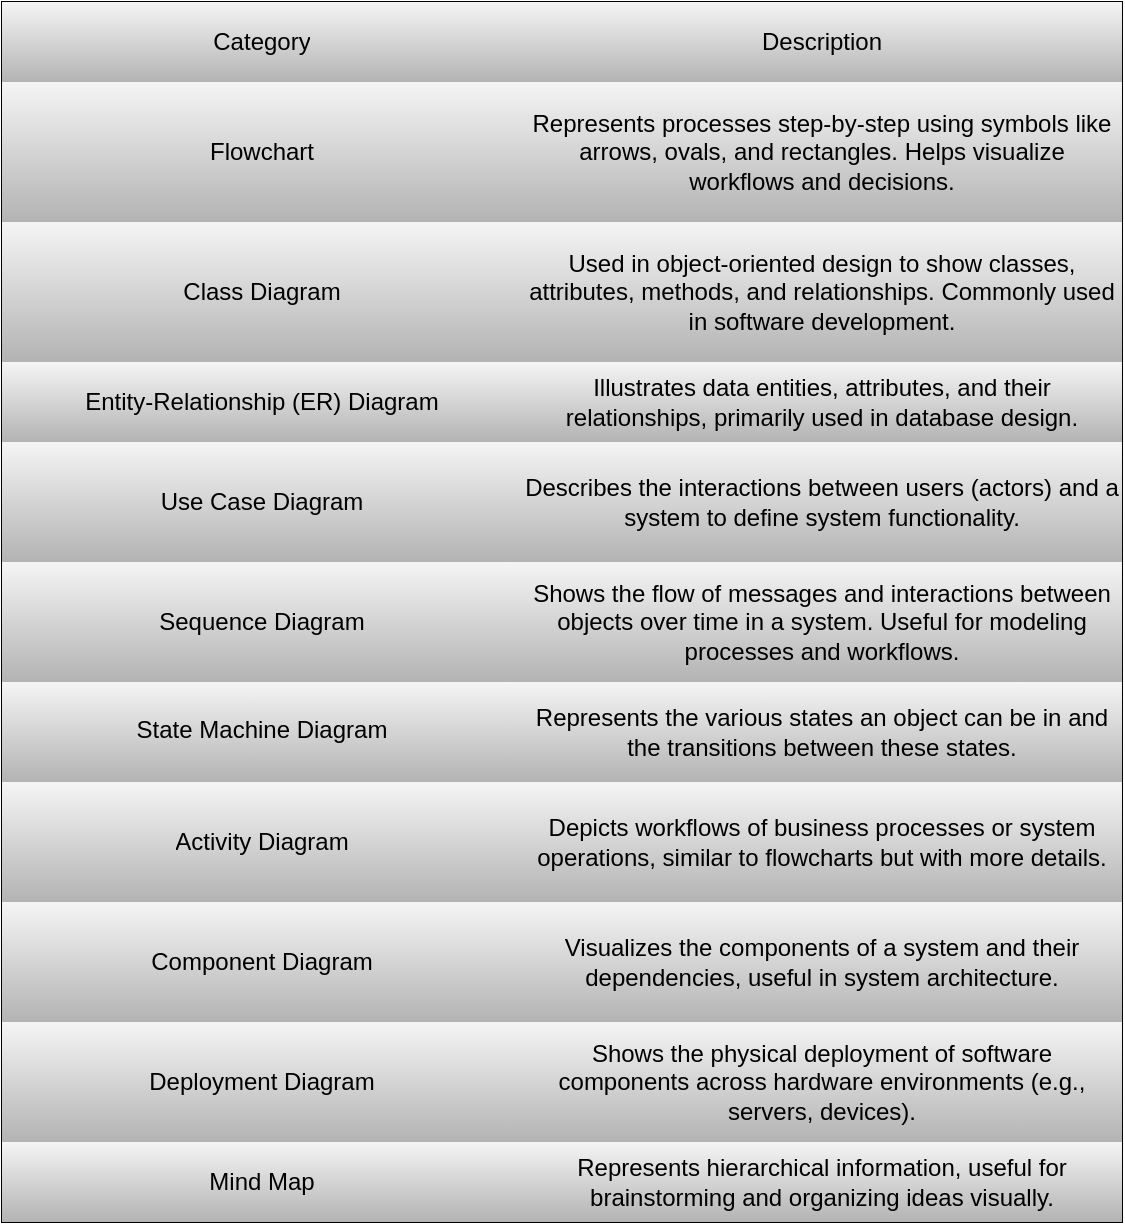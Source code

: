 <mxfile version="26.0.8" pages="4">
  <diagram name="Página-1" id="UQOlRWPr1Xxgckk8LA1K">
    <mxGraphModel dx="1042" dy="535" grid="1" gridSize="10" guides="1" tooltips="1" connect="1" arrows="1" fold="1" page="1" pageScale="1" pageWidth="827" pageHeight="1169" math="0" shadow="0">
      <root>
        <mxCell id="0" />
        <mxCell id="1" parent="0" />
        <mxCell id="5mWyYVNw0OlHFR2ji4CQ-1" value="" style="shape=table;startSize=0;container=1;collapsible=0;childLayout=tableLayout;" vertex="1" parent="1">
          <mxGeometry x="180" y="60" width="560" height="610" as="geometry" />
        </mxCell>
        <mxCell id="5mWyYVNw0OlHFR2ji4CQ-2" value="" style="shape=tableRow;horizontal=0;startSize=0;swimlaneHead=0;swimlaneBody=0;strokeColor=#666666;top=0;left=0;bottom=0;right=0;collapsible=0;dropTarget=0;fillColor=#f5f5f5;points=[[0,0.5],[1,0.5]];portConstraint=eastwest;gradientColor=#b3b3b3;" vertex="1" parent="5mWyYVNw0OlHFR2ji4CQ-1">
          <mxGeometry width="560" height="40" as="geometry" />
        </mxCell>
        <mxCell id="5mWyYVNw0OlHFR2ji4CQ-3" value="Category" style="shape=partialRectangle;html=1;whiteSpace=wrap;connectable=0;strokeColor=#666666;overflow=hidden;fillColor=#f5f5f5;top=0;left=0;bottom=0;right=0;pointerEvents=1;gradientColor=#b3b3b3;shadow=0;" vertex="1" parent="5mWyYVNw0OlHFR2ji4CQ-2">
          <mxGeometry width="260" height="40" as="geometry">
            <mxRectangle width="260" height="40" as="alternateBounds" />
          </mxGeometry>
        </mxCell>
        <mxCell id="5mWyYVNw0OlHFR2ji4CQ-4" value="Description" style="shape=partialRectangle;html=1;whiteSpace=wrap;connectable=0;strokeColor=#666666;overflow=hidden;fillColor=#f5f5f5;top=0;left=0;bottom=0;right=0;pointerEvents=1;gradientColor=#b3b3b3;" vertex="1" parent="5mWyYVNw0OlHFR2ji4CQ-2">
          <mxGeometry x="260" width="300" height="40" as="geometry">
            <mxRectangle width="300" height="40" as="alternateBounds" />
          </mxGeometry>
        </mxCell>
        <mxCell id="5mWyYVNw0OlHFR2ji4CQ-5" value="" style="shape=tableRow;horizontal=0;startSize=0;swimlaneHead=0;swimlaneBody=0;strokeColor=#666666;top=0;left=0;bottom=0;right=0;collapsible=0;dropTarget=0;fillColor=#f5f5f5;points=[[0,0.5],[1,0.5]];portConstraint=eastwest;gradientColor=#b3b3b3;" vertex="1" parent="5mWyYVNw0OlHFR2ji4CQ-1">
          <mxGeometry y="40" width="560" height="70" as="geometry" />
        </mxCell>
        <mxCell id="5mWyYVNw0OlHFR2ji4CQ-6" value="Flowchart" style="shape=partialRectangle;html=1;whiteSpace=wrap;connectable=0;strokeColor=#666666;overflow=hidden;fillColor=#f5f5f5;top=0;left=0;bottom=0;right=0;pointerEvents=1;gradientColor=#b3b3b3;" vertex="1" parent="5mWyYVNw0OlHFR2ji4CQ-5">
          <mxGeometry width="260" height="70" as="geometry">
            <mxRectangle width="260" height="70" as="alternateBounds" />
          </mxGeometry>
        </mxCell>
        <mxCell id="5mWyYVNw0OlHFR2ji4CQ-7" value="Represents processes step-by-step using symbols like arrows, ovals, and rectangles. Helps visualize workflows and decisions." style="shape=partialRectangle;html=1;whiteSpace=wrap;connectable=0;strokeColor=#666666;overflow=hidden;fillColor=#f5f5f5;top=0;left=0;bottom=0;right=0;pointerEvents=1;gradientColor=#b3b3b3;" vertex="1" parent="5mWyYVNw0OlHFR2ji4CQ-5">
          <mxGeometry x="260" width="300" height="70" as="geometry">
            <mxRectangle width="300" height="70" as="alternateBounds" />
          </mxGeometry>
        </mxCell>
        <mxCell id="5mWyYVNw0OlHFR2ji4CQ-8" value="" style="shape=tableRow;horizontal=0;startSize=0;swimlaneHead=0;swimlaneBody=0;strokeColor=#666666;top=0;left=0;bottom=0;right=0;collapsible=0;dropTarget=0;fillColor=#f5f5f5;points=[[0,0.5],[1,0.5]];portConstraint=eastwest;gradientColor=#b3b3b3;" vertex="1" parent="5mWyYVNw0OlHFR2ji4CQ-1">
          <mxGeometry y="110" width="560" height="70" as="geometry" />
        </mxCell>
        <mxCell id="5mWyYVNw0OlHFR2ji4CQ-9" value="Class Diagram" style="shape=partialRectangle;html=1;whiteSpace=wrap;connectable=0;strokeColor=#666666;overflow=hidden;fillColor=#f5f5f5;top=0;left=0;bottom=0;right=0;pointerEvents=1;gradientColor=#b3b3b3;" vertex="1" parent="5mWyYVNw0OlHFR2ji4CQ-8">
          <mxGeometry width="260" height="70" as="geometry">
            <mxRectangle width="260" height="70" as="alternateBounds" />
          </mxGeometry>
        </mxCell>
        <mxCell id="5mWyYVNw0OlHFR2ji4CQ-10" value="Used in object-oriented design to show classes, attributes, methods, and relationships. Commonly used in software development." style="shape=partialRectangle;html=1;whiteSpace=wrap;connectable=0;strokeColor=#666666;overflow=hidden;fillColor=#f5f5f5;top=0;left=0;bottom=0;right=0;pointerEvents=1;gradientColor=#b3b3b3;" vertex="1" parent="5mWyYVNw0OlHFR2ji4CQ-8">
          <mxGeometry x="260" width="300" height="70" as="geometry">
            <mxRectangle width="300" height="70" as="alternateBounds" />
          </mxGeometry>
        </mxCell>
        <mxCell id="5mWyYVNw0OlHFR2ji4CQ-11" value="" style="shape=tableRow;horizontal=0;startSize=0;swimlaneHead=0;swimlaneBody=0;strokeColor=#666666;top=0;left=0;bottom=0;right=0;collapsible=0;dropTarget=0;fillColor=#f5f5f5;points=[[0,0.5],[1,0.5]];portConstraint=eastwest;gradientColor=#b3b3b3;" vertex="1" parent="5mWyYVNw0OlHFR2ji4CQ-1">
          <mxGeometry y="180" width="560" height="40" as="geometry" />
        </mxCell>
        <mxCell id="5mWyYVNw0OlHFR2ji4CQ-12" value="Entity-Relationship (ER) Diagram" style="shape=partialRectangle;html=1;whiteSpace=wrap;connectable=0;strokeColor=#666666;overflow=hidden;fillColor=#f5f5f5;top=0;left=0;bottom=0;right=0;pointerEvents=1;gradientColor=#b3b3b3;" vertex="1" parent="5mWyYVNw0OlHFR2ji4CQ-11">
          <mxGeometry width="260" height="40" as="geometry">
            <mxRectangle width="260" height="40" as="alternateBounds" />
          </mxGeometry>
        </mxCell>
        <mxCell id="5mWyYVNw0OlHFR2ji4CQ-13" value="Illustrates data entities, attributes, and their relationships, primarily used in database design." style="shape=partialRectangle;html=1;whiteSpace=wrap;connectable=0;strokeColor=#666666;overflow=hidden;fillColor=#f5f5f5;top=0;left=0;bottom=0;right=0;pointerEvents=1;gradientColor=#b3b3b3;" vertex="1" parent="5mWyYVNw0OlHFR2ji4CQ-11">
          <mxGeometry x="260" width="300" height="40" as="geometry">
            <mxRectangle width="300" height="40" as="alternateBounds" />
          </mxGeometry>
        </mxCell>
        <mxCell id="5mWyYVNw0OlHFR2ji4CQ-14" value="" style="shape=tableRow;horizontal=0;startSize=0;swimlaneHead=0;swimlaneBody=0;strokeColor=#666666;top=0;left=0;bottom=0;right=0;collapsible=0;dropTarget=0;fillColor=#f5f5f5;points=[[0,0.5],[1,0.5]];portConstraint=eastwest;gradientColor=#b3b3b3;" vertex="1" parent="5mWyYVNw0OlHFR2ji4CQ-1">
          <mxGeometry y="220" width="560" height="60" as="geometry" />
        </mxCell>
        <mxCell id="5mWyYVNw0OlHFR2ji4CQ-15" value="Use Case Diagram" style="shape=partialRectangle;html=1;whiteSpace=wrap;connectable=0;strokeColor=#666666;overflow=hidden;fillColor=#f5f5f5;top=0;left=0;bottom=0;right=0;pointerEvents=1;gradientColor=#b3b3b3;" vertex="1" parent="5mWyYVNw0OlHFR2ji4CQ-14">
          <mxGeometry width="260" height="60" as="geometry">
            <mxRectangle width="260" height="60" as="alternateBounds" />
          </mxGeometry>
        </mxCell>
        <mxCell id="5mWyYVNw0OlHFR2ji4CQ-16" value="Describes the interactions between users (actors) and a system to define system functionality." style="shape=partialRectangle;html=1;whiteSpace=wrap;connectable=0;strokeColor=#666666;overflow=hidden;fillColor=#f5f5f5;top=0;left=0;bottom=0;right=0;pointerEvents=1;gradientColor=#b3b3b3;" vertex="1" parent="5mWyYVNw0OlHFR2ji4CQ-14">
          <mxGeometry x="260" width="300" height="60" as="geometry">
            <mxRectangle width="300" height="60" as="alternateBounds" />
          </mxGeometry>
        </mxCell>
        <mxCell id="5mWyYVNw0OlHFR2ji4CQ-17" value="" style="shape=tableRow;horizontal=0;startSize=0;swimlaneHead=0;swimlaneBody=0;strokeColor=#666666;top=0;left=0;bottom=0;right=0;collapsible=0;dropTarget=0;fillColor=#f5f5f5;points=[[0,0.5],[1,0.5]];portConstraint=eastwest;gradientColor=#b3b3b3;" vertex="1" parent="5mWyYVNw0OlHFR2ji4CQ-1">
          <mxGeometry y="280" width="560" height="60" as="geometry" />
        </mxCell>
        <mxCell id="5mWyYVNw0OlHFR2ji4CQ-18" value="Sequence Diagram" style="shape=partialRectangle;html=1;whiteSpace=wrap;connectable=0;strokeColor=#666666;overflow=hidden;fillColor=#f5f5f5;top=0;left=0;bottom=0;right=0;pointerEvents=1;gradientColor=#b3b3b3;" vertex="1" parent="5mWyYVNw0OlHFR2ji4CQ-17">
          <mxGeometry width="260" height="60" as="geometry">
            <mxRectangle width="260" height="60" as="alternateBounds" />
          </mxGeometry>
        </mxCell>
        <mxCell id="5mWyYVNw0OlHFR2ji4CQ-19" value="Shows the flow of messages and interactions between objects over time in a system. Useful for modeling processes and workflows." style="shape=partialRectangle;html=1;whiteSpace=wrap;connectable=0;strokeColor=#666666;overflow=hidden;fillColor=#f5f5f5;top=0;left=0;bottom=0;right=0;pointerEvents=1;gradientColor=#b3b3b3;" vertex="1" parent="5mWyYVNw0OlHFR2ji4CQ-17">
          <mxGeometry x="260" width="300" height="60" as="geometry">
            <mxRectangle width="300" height="60" as="alternateBounds" />
          </mxGeometry>
        </mxCell>
        <mxCell id="5mWyYVNw0OlHFR2ji4CQ-20" value="" style="shape=tableRow;horizontal=0;startSize=0;swimlaneHead=0;swimlaneBody=0;strokeColor=#666666;top=0;left=0;bottom=0;right=0;collapsible=0;dropTarget=0;fillColor=#f5f5f5;points=[[0,0.5],[1,0.5]];portConstraint=eastwest;gradientColor=#b3b3b3;" vertex="1" parent="5mWyYVNw0OlHFR2ji4CQ-1">
          <mxGeometry y="340" width="560" height="50" as="geometry" />
        </mxCell>
        <mxCell id="5mWyYVNw0OlHFR2ji4CQ-21" value="&#xa;State Machine Diagram&#xa;&#xa;" style="shape=partialRectangle;html=1;whiteSpace=wrap;connectable=0;strokeColor=#666666;overflow=hidden;fillColor=#f5f5f5;top=0;left=0;bottom=0;right=0;pointerEvents=1;gradientColor=#b3b3b3;" vertex="1" parent="5mWyYVNw0OlHFR2ji4CQ-20">
          <mxGeometry width="260" height="50" as="geometry">
            <mxRectangle width="260" height="50" as="alternateBounds" />
          </mxGeometry>
        </mxCell>
        <mxCell id="5mWyYVNw0OlHFR2ji4CQ-22" value="Represents the various states an object can be in and the transitions between these states." style="shape=partialRectangle;html=1;whiteSpace=wrap;connectable=0;strokeColor=#666666;overflow=hidden;fillColor=#f5f5f5;top=0;left=0;bottom=0;right=0;pointerEvents=1;gradientColor=#b3b3b3;" vertex="1" parent="5mWyYVNw0OlHFR2ji4CQ-20">
          <mxGeometry x="260" width="300" height="50" as="geometry">
            <mxRectangle width="300" height="50" as="alternateBounds" />
          </mxGeometry>
        </mxCell>
        <mxCell id="5mWyYVNw0OlHFR2ji4CQ-23" value="" style="shape=tableRow;horizontal=0;startSize=0;swimlaneHead=0;swimlaneBody=0;strokeColor=#666666;top=0;left=0;bottom=0;right=0;collapsible=0;dropTarget=0;fillColor=#f5f5f5;points=[[0,0.5],[1,0.5]];portConstraint=eastwest;gradientColor=#b3b3b3;" vertex="1" parent="5mWyYVNw0OlHFR2ji4CQ-1">
          <mxGeometry y="390" width="560" height="60" as="geometry" />
        </mxCell>
        <mxCell id="5mWyYVNw0OlHFR2ji4CQ-24" value="Activity Diagram" style="shape=partialRectangle;html=1;whiteSpace=wrap;connectable=0;strokeColor=#666666;overflow=hidden;fillColor=#f5f5f5;top=0;left=0;bottom=0;right=0;pointerEvents=1;gradientColor=#b3b3b3;" vertex="1" parent="5mWyYVNw0OlHFR2ji4CQ-23">
          <mxGeometry width="260" height="60" as="geometry">
            <mxRectangle width="260" height="60" as="alternateBounds" />
          </mxGeometry>
        </mxCell>
        <mxCell id="5mWyYVNw0OlHFR2ji4CQ-25" value="Depicts workflows of business processes or system operations, similar to flowcharts but with more details." style="shape=partialRectangle;html=1;whiteSpace=wrap;connectable=0;strokeColor=#666666;overflow=hidden;fillColor=#f5f5f5;top=0;left=0;bottom=0;right=0;pointerEvents=1;gradientColor=#b3b3b3;" vertex="1" parent="5mWyYVNw0OlHFR2ji4CQ-23">
          <mxGeometry x="260" width="300" height="60" as="geometry">
            <mxRectangle width="300" height="60" as="alternateBounds" />
          </mxGeometry>
        </mxCell>
        <mxCell id="5mWyYVNw0OlHFR2ji4CQ-26" value="" style="shape=tableRow;horizontal=0;startSize=0;swimlaneHead=0;swimlaneBody=0;strokeColor=#666666;top=0;left=0;bottom=0;right=0;collapsible=0;dropTarget=0;fillColor=#f5f5f5;points=[[0,0.5],[1,0.5]];portConstraint=eastwest;gradientColor=#b3b3b3;" vertex="1" parent="5mWyYVNw0OlHFR2ji4CQ-1">
          <mxGeometry y="450" width="560" height="60" as="geometry" />
        </mxCell>
        <mxCell id="5mWyYVNw0OlHFR2ji4CQ-27" value="Component Diagram" style="shape=partialRectangle;html=1;whiteSpace=wrap;connectable=0;strokeColor=#666666;overflow=hidden;fillColor=#f5f5f5;top=0;left=0;bottom=0;right=0;pointerEvents=1;gradientColor=#b3b3b3;" vertex="1" parent="5mWyYVNw0OlHFR2ji4CQ-26">
          <mxGeometry width="260" height="60" as="geometry">
            <mxRectangle width="260" height="60" as="alternateBounds" />
          </mxGeometry>
        </mxCell>
        <mxCell id="5mWyYVNw0OlHFR2ji4CQ-28" value="Visualizes the components of a system and their dependencies, useful in system architecture." style="shape=partialRectangle;html=1;whiteSpace=wrap;connectable=0;strokeColor=#666666;overflow=hidden;fillColor=#f5f5f5;top=0;left=0;bottom=0;right=0;pointerEvents=1;gradientColor=#b3b3b3;" vertex="1" parent="5mWyYVNw0OlHFR2ji4CQ-26">
          <mxGeometry x="260" width="300" height="60" as="geometry">
            <mxRectangle width="300" height="60" as="alternateBounds" />
          </mxGeometry>
        </mxCell>
        <mxCell id="5mWyYVNw0OlHFR2ji4CQ-29" value="" style="shape=tableRow;horizontal=0;startSize=0;swimlaneHead=0;swimlaneBody=0;strokeColor=#666666;top=0;left=0;bottom=0;right=0;collapsible=0;dropTarget=0;fillColor=#f5f5f5;points=[[0,0.5],[1,0.5]];portConstraint=eastwest;gradientColor=#b3b3b3;" vertex="1" parent="5mWyYVNw0OlHFR2ji4CQ-1">
          <mxGeometry y="510" width="560" height="60" as="geometry" />
        </mxCell>
        <mxCell id="5mWyYVNw0OlHFR2ji4CQ-30" value="Deployment Diagram" style="shape=partialRectangle;html=1;whiteSpace=wrap;connectable=0;strokeColor=#666666;overflow=hidden;fillColor=#f5f5f5;top=0;left=0;bottom=0;right=0;pointerEvents=1;gradientColor=#b3b3b3;" vertex="1" parent="5mWyYVNw0OlHFR2ji4CQ-29">
          <mxGeometry width="260" height="60" as="geometry">
            <mxRectangle width="260" height="60" as="alternateBounds" />
          </mxGeometry>
        </mxCell>
        <mxCell id="5mWyYVNw0OlHFR2ji4CQ-31" value="Shows the physical deployment of software components across hardware environments (e.g., servers, devices)." style="shape=partialRectangle;html=1;whiteSpace=wrap;connectable=0;strokeColor=#666666;overflow=hidden;fillColor=#f5f5f5;top=0;left=0;bottom=0;right=0;pointerEvents=1;gradientColor=#b3b3b3;" vertex="1" parent="5mWyYVNw0OlHFR2ji4CQ-29">
          <mxGeometry x="260" width="300" height="60" as="geometry">
            <mxRectangle width="300" height="60" as="alternateBounds" />
          </mxGeometry>
        </mxCell>
        <mxCell id="5mWyYVNw0OlHFR2ji4CQ-32" value="" style="shape=tableRow;horizontal=0;startSize=0;swimlaneHead=0;swimlaneBody=0;strokeColor=#666666;top=0;left=0;bottom=0;right=0;collapsible=0;dropTarget=0;fillColor=#f5f5f5;points=[[0,0.5],[1,0.5]];portConstraint=eastwest;gradientColor=#b3b3b3;" vertex="1" parent="5mWyYVNw0OlHFR2ji4CQ-1">
          <mxGeometry y="570" width="560" height="40" as="geometry" />
        </mxCell>
        <mxCell id="5mWyYVNw0OlHFR2ji4CQ-33" value="Mind Map" style="shape=partialRectangle;html=1;whiteSpace=wrap;connectable=0;strokeColor=#666666;overflow=hidden;fillColor=#f5f5f5;top=0;left=0;bottom=0;right=0;pointerEvents=1;gradientColor=#b3b3b3;" vertex="1" parent="5mWyYVNw0OlHFR2ji4CQ-32">
          <mxGeometry width="260" height="40" as="geometry">
            <mxRectangle width="260" height="40" as="alternateBounds" />
          </mxGeometry>
        </mxCell>
        <mxCell id="5mWyYVNw0OlHFR2ji4CQ-34" value="Represents hierarchical information, useful for brainstorming and organizing ideas visually." style="shape=partialRectangle;html=1;whiteSpace=wrap;connectable=0;strokeColor=#666666;overflow=hidden;fillColor=#f5f5f5;top=0;left=0;bottom=0;right=0;pointerEvents=1;gradientColor=#b3b3b3;" vertex="1" parent="5mWyYVNw0OlHFR2ji4CQ-32">
          <mxGeometry x="260" width="300" height="40" as="geometry">
            <mxRectangle width="300" height="40" as="alternateBounds" />
          </mxGeometry>
        </mxCell>
      </root>
    </mxGraphModel>
  </diagram>
  <diagram id="ubawMZtKQ2W_tbqP4hY0" name="Página-2">
    <mxGraphModel dx="1042" dy="535" grid="1" gridSize="10" guides="1" tooltips="1" connect="1" arrows="1" fold="1" page="1" pageScale="1" pageWidth="827" pageHeight="1169" math="0" shadow="0">
      <root>
        <mxCell id="0" />
        <mxCell id="1" parent="0" />
        <mxCell id="fSl6shPPz0e88EEpZett-1" value="Application Modeling" style="ellipse;whiteSpace=wrap;html=1;fillColor=#cce5ff;strokeColor=#36393d;" vertex="1" parent="1">
          <mxGeometry x="309" y="180" width="210" height="140" as="geometry" />
        </mxCell>
        <mxCell id="fSl6shPPz0e88EEpZett-2" value="Principles of modeling:&lt;div&gt;Abstraction, Accuracy, Scalability&lt;/div&gt;" style="rounded=1;whiteSpace=wrap;html=1;fillColor=#cdeb8b;strokeColor=#36393d;" vertex="1" parent="1">
          <mxGeometry x="130" y="60" width="200" height="90" as="geometry" />
        </mxCell>
        <mxCell id="fSl6shPPz0e88EEpZett-3" value="Key Contributors: Booch, Jacobson, Rumbaugh" style="rounded=1;whiteSpace=wrap;html=1;fillColor=#f9f7ed;strokeColor=#36393d;" vertex="1" parent="1">
          <mxGeometry x="130" y="350" width="200" height="90" as="geometry" />
        </mxCell>
        <mxCell id="fSl6shPPz0e88EEpZett-4" value="Fields of Application: Software Development, Business Analysis, Engineering" style="rounded=1;whiteSpace=wrap;html=1;fillColor=#ffcc99;strokeColor=#36393d;" vertex="1" parent="1">
          <mxGeometry x="519" y="350" width="200" height="90" as="geometry" />
        </mxCell>
        <mxCell id="fSl6shPPz0e88EEpZett-5" value="Features of models: Clarity, Consistency, Maintainability" style="rounded=1;whiteSpace=wrap;html=1;fillColor=#ffcccc;strokeColor=#36393d;" vertex="1" parent="1">
          <mxGeometry x="519" y="60" width="200" height="90" as="geometry" />
        </mxCell>
        <mxCell id="fSl6shPPz0e88EEpZett-6" value="" style="endArrow=classic;html=1;rounded=0;exitX=1;exitY=1;exitDx=0;exitDy=0;entryX=0.214;entryY=0.071;entryDx=0;entryDy=0;entryPerimeter=0;" edge="1" parent="1" source="fSl6shPPz0e88EEpZett-2" target="fSl6shPPz0e88EEpZett-1">
          <mxGeometry width="50" height="50" relative="1" as="geometry">
            <mxPoint x="420" y="310" as="sourcePoint" />
            <mxPoint x="370" y="180" as="targetPoint" />
          </mxGeometry>
        </mxCell>
        <mxCell id="fSl6shPPz0e88EEpZett-7" value="" style="endArrow=classic;html=1;rounded=0;entryX=1;entryY=0;entryDx=0;entryDy=0;exitX=0;exitY=1;exitDx=0;exitDy=0;" edge="1" parent="1" source="fSl6shPPz0e88EEpZett-5" target="fSl6shPPz0e88EEpZett-1">
          <mxGeometry width="50" height="50" relative="1" as="geometry">
            <mxPoint x="420" y="310" as="sourcePoint" />
            <mxPoint x="470" y="260" as="targetPoint" />
          </mxGeometry>
        </mxCell>
        <mxCell id="fSl6shPPz0e88EEpZett-8" value="" style="endArrow=classic;html=1;rounded=0;exitX=1;exitY=0;exitDx=0;exitDy=0;" edge="1" parent="1" source="fSl6shPPz0e88EEpZett-3" target="fSl6shPPz0e88EEpZett-1">
          <mxGeometry width="50" height="50" relative="1" as="geometry">
            <mxPoint x="420" y="310" as="sourcePoint" />
            <mxPoint x="470" y="260" as="targetPoint" />
          </mxGeometry>
        </mxCell>
        <mxCell id="fSl6shPPz0e88EEpZett-9" value="" style="endArrow=classic;html=1;rounded=0;exitX=0;exitY=0;exitDx=0;exitDy=0;" edge="1" parent="1" source="fSl6shPPz0e88EEpZett-4">
          <mxGeometry width="50" height="50" relative="1" as="geometry">
            <mxPoint x="420" y="310" as="sourcePoint" />
            <mxPoint x="490" y="300" as="targetPoint" />
          </mxGeometry>
        </mxCell>
      </root>
    </mxGraphModel>
  </diagram>
  <diagram id="hGQq-AJYeoNJKcIOAWGf" name="Página-3">
    <mxGraphModel dx="2316" dy="1189" grid="1" gridSize="10" guides="1" tooltips="1" connect="1" arrows="1" fold="1" page="1" pageScale="1" pageWidth="827" pageHeight="1169" math="0" shadow="0">
      <root>
        <mxCell id="0" />
        <mxCell id="1" parent="0" />
        <mxCell id="1pXFopQXPihKjHNSDO6Q-1" value="Requirement Analysis" style="rounded=1;whiteSpace=wrap;html=1;fillColor=#dae8fc;strokeColor=#6c8ebf;" vertex="1" parent="1">
          <mxGeometry x="20" y="80" width="140" height="60" as="geometry" />
        </mxCell>
        <mxCell id="1pXFopQXPihKjHNSDO6Q-2" value="System Design" style="rounded=1;whiteSpace=wrap;html=1;fillColor=#d5e8d4;strokeColor=#82b366;" vertex="1" parent="1">
          <mxGeometry x="190" y="140" width="120" height="60" as="geometry" />
        </mxCell>
        <mxCell id="1pXFopQXPihKjHNSDO6Q-3" value="Implementation" style="rounded=1;whiteSpace=wrap;html=1;fillColor=#ffe6cc;strokeColor=#d79b00;" vertex="1" parent="1">
          <mxGeometry x="354" y="210" width="120" height="60" as="geometry" />
        </mxCell>
        <mxCell id="1pXFopQXPihKjHNSDO6Q-4" value="Testing" style="rounded=1;whiteSpace=wrap;html=1;fillColor=#fff2cc;strokeColor=#d6b656;" vertex="1" parent="1">
          <mxGeometry x="510" y="270" width="120" height="60" as="geometry" />
        </mxCell>
        <mxCell id="1pXFopQXPihKjHNSDO6Q-5" value="Development" style="rounded=1;whiteSpace=wrap;html=1;fillColor=#f8cecc;strokeColor=#b85450;" vertex="1" parent="1">
          <mxGeometry x="660" y="320" width="120" height="60" as="geometry" />
        </mxCell>
        <mxCell id="1pXFopQXPihKjHNSDO6Q-6" value="Maintenance" style="rounded=1;whiteSpace=wrap;html=1;fillColor=#e1d5e7;strokeColor=#9673a6;" vertex="1" parent="1">
          <mxGeometry x="820" y="380" width="120" height="60" as="geometry" />
        </mxCell>
        <mxCell id="1pXFopQXPihKjHNSDO6Q-12" value="&lt;font style=&quot;font-size: 15px;&quot;&gt;Cascade Model&lt;/font&gt;" style="text;html=1;align=center;verticalAlign=middle;whiteSpace=wrap;rounded=0;" vertex="1" parent="1">
          <mxGeometry x="40" y="30" width="60" height="30" as="geometry" />
        </mxCell>
        <mxCell id="1pXFopQXPihKjHNSDO6Q-13" value="" style="curved=1;endArrow=classic;html=1;rounded=0;" edge="1" parent="1">
          <mxGeometry width="50" height="50" relative="1" as="geometry">
            <mxPoint x="326" y="750" as="sourcePoint" />
            <mxPoint x="270" y="910" as="targetPoint" />
            <Array as="points">
              <mxPoint x="286" y="770" />
              <mxPoint x="276" y="710" />
              <mxPoint x="346" y="700" />
              <mxPoint x="386" y="760" />
              <mxPoint x="286" y="820" />
              <mxPoint x="226" y="720" />
              <mxPoint x="316" y="650" />
              <mxPoint x="406" y="710" />
              <mxPoint x="396" y="800" />
              <mxPoint x="296" y="850" />
              <mxPoint x="190" y="780" />
              <mxPoint x="210" y="660" />
              <mxPoint x="340" y="610" />
              <mxPoint x="420" y="680" />
              <mxPoint x="440" y="760" />
              <mxPoint x="410" y="840" />
              <mxPoint x="270" y="890" />
              <mxPoint x="150" y="800" />
              <mxPoint x="190" y="600" />
              <mxPoint x="410" y="580" />
              <mxPoint x="490" y="760" />
              <mxPoint x="410" y="900" />
            </Array>
          </mxGeometry>
        </mxCell>
        <mxCell id="1pXFopQXPihKjHNSDO6Q-14" value="" style="endArrow=none;dashed=1;html=1;dashPattern=1 3;strokeWidth=2;rounded=0;" edge="1" parent="1">
          <mxGeometry width="50" height="50" relative="1" as="geometry">
            <mxPoint x="320" y="950" as="sourcePoint" />
            <mxPoint x="320" y="560" as="targetPoint" />
          </mxGeometry>
        </mxCell>
        <mxCell id="1pXFopQXPihKjHNSDO6Q-15" value="" style="endArrow=none;dashed=1;html=1;dashPattern=1 3;strokeWidth=2;rounded=0;" edge="1" parent="1">
          <mxGeometry width="50" height="50" relative="1" as="geometry">
            <mxPoint x="500" y="740" as="sourcePoint" />
            <mxPoint x="140" y="740" as="targetPoint" />
          </mxGeometry>
        </mxCell>
        <mxCell id="1pXFopQXPihKjHNSDO6Q-24" value="Planning" style="text;html=1;align=center;verticalAlign=middle;whiteSpace=wrap;rounded=0;" vertex="1" parent="1">
          <mxGeometry x="140" y="610" width="60" height="30" as="geometry" />
        </mxCell>
        <mxCell id="1pXFopQXPihKjHNSDO6Q-25" value="Risk Analysis" style="text;html=1;align=center;verticalAlign=middle;whiteSpace=wrap;rounded=0;" vertex="1" parent="1">
          <mxGeometry x="450" y="640" width="60" height="30" as="geometry" />
        </mxCell>
        <mxCell id="1pXFopQXPihKjHNSDO6Q-30" value="Development" style="text;html=1;align=center;verticalAlign=middle;whiteSpace=wrap;rounded=0;" vertex="1" parent="1">
          <mxGeometry x="160" y="850" width="60" height="30" as="geometry" />
        </mxCell>
        <mxCell id="1pXFopQXPihKjHNSDO6Q-32" value="Evaluation" style="text;html=1;align=center;verticalAlign=middle;whiteSpace=wrap;rounded=0;" vertex="1" parent="1">
          <mxGeometry x="440" y="840" width="60" height="30" as="geometry" />
        </mxCell>
        <mxCell id="1pXFopQXPihKjHNSDO6Q-36" value="" style="edgeStyle=elbowEdgeStyle;elbow=horizontal;endArrow=classic;html=1;curved=0;rounded=0;endSize=8;startSize=8;exitX=1;exitY=0.5;exitDx=0;exitDy=0;entryX=0;entryY=0.5;entryDx=0;entryDy=0;" edge="1" parent="1" source="1pXFopQXPihKjHNSDO6Q-1" target="1pXFopQXPihKjHNSDO6Q-2">
          <mxGeometry width="50" height="50" relative="1" as="geometry">
            <mxPoint x="85" y="240" as="sourcePoint" />
            <mxPoint x="130" y="340" as="targetPoint" />
          </mxGeometry>
        </mxCell>
        <mxCell id="1pXFopQXPihKjHNSDO6Q-37" value="" style="edgeStyle=elbowEdgeStyle;elbow=horizontal;endArrow=classic;html=1;curved=0;rounded=0;endSize=8;startSize=8;exitX=1;exitY=0.5;exitDx=0;exitDy=0;entryX=0;entryY=0.5;entryDx=0;entryDy=0;" edge="1" parent="1" source="1pXFopQXPihKjHNSDO6Q-2" target="1pXFopQXPihKjHNSDO6Q-3">
          <mxGeometry width="50" height="50" relative="1" as="geometry">
            <mxPoint x="340" y="170" as="sourcePoint" />
            <mxPoint x="380" y="230" as="targetPoint" />
          </mxGeometry>
        </mxCell>
        <mxCell id="1pXFopQXPihKjHNSDO6Q-38" value="" style="edgeStyle=elbowEdgeStyle;elbow=horizontal;endArrow=classic;html=1;curved=0;rounded=0;endSize=8;startSize=8;exitX=1;exitY=0.5;exitDx=0;exitDy=0;entryX=0;entryY=0.5;entryDx=0;entryDy=0;" edge="1" parent="1" source="1pXFopQXPihKjHNSDO6Q-3" target="1pXFopQXPihKjHNSDO6Q-4">
          <mxGeometry width="50" height="50" relative="1" as="geometry">
            <mxPoint x="399" y="300" as="sourcePoint" />
            <mxPoint x="429" y="370" as="targetPoint" />
          </mxGeometry>
        </mxCell>
        <mxCell id="1pXFopQXPihKjHNSDO6Q-39" value="" style="edgeStyle=elbowEdgeStyle;elbow=horizontal;endArrow=classic;html=1;curved=0;rounded=0;endSize=8;startSize=8;exitX=1;exitY=0.5;exitDx=0;exitDy=0;entryX=0;entryY=0.5;entryDx=0;entryDy=0;" edge="1" parent="1" source="1pXFopQXPihKjHNSDO6Q-4" target="1pXFopQXPihKjHNSDO6Q-5">
          <mxGeometry width="50" height="50" relative="1" as="geometry">
            <mxPoint x="620" y="290" as="sourcePoint" />
            <mxPoint x="650" y="340" as="targetPoint" />
          </mxGeometry>
        </mxCell>
        <mxCell id="1pXFopQXPihKjHNSDO6Q-40" value="" style="edgeStyle=elbowEdgeStyle;elbow=horizontal;endArrow=classic;html=1;curved=0;rounded=0;endSize=8;startSize=8;exitX=1;exitY=0.5;exitDx=0;exitDy=0;entryX=0;entryY=0.5;entryDx=0;entryDy=0;" edge="1" parent="1" source="1pXFopQXPihKjHNSDO6Q-5" target="1pXFopQXPihKjHNSDO6Q-6">
          <mxGeometry width="50" height="50" relative="1" as="geometry">
            <mxPoint x="750" y="380" as="sourcePoint" />
            <mxPoint x="780" y="450" as="targetPoint" />
          </mxGeometry>
        </mxCell>
        <mxCell id="1pXFopQXPihKjHNSDO6Q-41" value="&lt;font style=&quot;font-size: 15px;&quot;&gt;Spiral Model&lt;/font&gt;" style="text;html=1;align=center;verticalAlign=middle;whiteSpace=wrap;rounded=0;" vertex="1" parent="1">
          <mxGeometry x="90" y="510" width="60" height="30" as="geometry" />
        </mxCell>
        <mxCell id="1pXFopQXPihKjHNSDO6Q-46" value="Analysis" style="text;html=1;align=center;verticalAlign=middle;whiteSpace=wrap;rounded=0;" vertex="1" parent="1">
          <mxGeometry x="1252.5" y="750" width="60" height="30" as="geometry" />
        </mxCell>
        <mxCell id="1pXFopQXPihKjHNSDO6Q-47" value="Planning" style="text;html=1;align=center;verticalAlign=middle;whiteSpace=wrap;rounded=0;" vertex="1" parent="1">
          <mxGeometry x="1155" y="712.5" width="60" height="30" as="geometry" />
        </mxCell>
        <mxCell id="1pXFopQXPihKjHNSDO6Q-48" value="Design" style="text;html=1;align=center;verticalAlign=middle;whiteSpace=wrap;rounded=0;" vertex="1" parent="1">
          <mxGeometry x="1252.5" y="825" width="60" height="30" as="geometry" />
        </mxCell>
        <mxCell id="1pXFopQXPihKjHNSDO6Q-49" value="Implementation" style="text;html=1;align=center;verticalAlign=middle;whiteSpace=wrap;rounded=0;" vertex="1" parent="1">
          <mxGeometry x="1181" y="890" width="60" height="30" as="geometry" />
        </mxCell>
        <mxCell id="1pXFopQXPihKjHNSDO6Q-50" value="Testing" style="text;html=1;align=center;verticalAlign=middle;whiteSpace=wrap;rounded=0;" vertex="1" parent="1">
          <mxGeometry x="1101.19" y="850" width="60" height="30" as="geometry" />
        </mxCell>
        <mxCell id="1pXFopQXPihKjHNSDO6Q-51" value="Evaluation" style="text;html=1;align=center;verticalAlign=middle;whiteSpace=wrap;rounded=0;" vertex="1" parent="1">
          <mxGeometry x="1070" y="780" width="60" height="30" as="geometry" />
        </mxCell>
        <mxCell id="1pXFopQXPihKjHNSDO6Q-57" value="" style="shape=singleArrow;whiteSpace=wrap;html=1;rotation=0;" vertex="1" parent="1">
          <mxGeometry x="1161.19" y="742.5" width="57.63" height="25" as="geometry" />
        </mxCell>
        <mxCell id="1pXFopQXPihKjHNSDO6Q-58" value="" style="shape=singleArrow;whiteSpace=wrap;html=1;rotation=55;" vertex="1" parent="1">
          <mxGeometry x="1220" y="767.5" width="55" height="25" as="geometry" />
        </mxCell>
        <mxCell id="1pXFopQXPihKjHNSDO6Q-59" value="" style="shape=singleArrow;whiteSpace=wrap;html=1;rotation=30;direction=south;" vertex="1" parent="1">
          <mxGeometry x="1241" y="810" width="25" height="55" as="geometry" />
        </mxCell>
        <mxCell id="1pXFopQXPihKjHNSDO6Q-61" value="" style="shape=singleArrow;whiteSpace=wrap;html=1;rotation=-155;direction=south;" vertex="1" parent="1">
          <mxGeometry x="1130" y="767.5" width="25" height="55" as="geometry" />
        </mxCell>
        <mxCell id="1pXFopQXPihKjHNSDO6Q-63" value="" style="shape=singleArrow;whiteSpace=wrap;html=1;rotation=90;direction=south;" vertex="1" parent="1">
          <mxGeometry x="1195" y="850" width="25" height="55" as="geometry" />
        </mxCell>
        <mxCell id="1pXFopQXPihKjHNSDO6Q-65" value="" style="shape=singleArrow;whiteSpace=wrap;html=1;rotation=135;direction=south;" vertex="1" parent="1">
          <mxGeometry x="1140" y="825" width="25" height="55" as="geometry" />
        </mxCell>
        <mxCell id="1pXFopQXPihKjHNSDO6Q-67" value="&lt;font style=&quot;font-size: 15px;&quot;&gt;Iterative Model&lt;/font&gt;" style="text;html=1;align=center;verticalAlign=middle;whiteSpace=wrap;rounded=0;" vertex="1" parent="1">
          <mxGeometry x="1041.19" y="660" width="60" height="30" as="geometry" />
        </mxCell>
        <mxCell id="1pXFopQXPihKjHNSDO6Q-71" value="" style="endArrow=classic;html=1;rounded=0;" edge="1" parent="1">
          <mxGeometry width="50" height="50" relative="1" as="geometry">
            <mxPoint x="1119" y="120" as="sourcePoint" />
            <mxPoint x="1279" y="380" as="targetPoint" />
          </mxGeometry>
        </mxCell>
        <mxCell id="1pXFopQXPihKjHNSDO6Q-72" value="" style="endArrow=classic;html=1;rounded=0;" edge="1" parent="1">
          <mxGeometry width="50" height="50" relative="1" as="geometry">
            <mxPoint x="1439" y="120" as="sourcePoint" />
            <mxPoint x="1279" y="380" as="targetPoint" />
          </mxGeometry>
        </mxCell>
        <mxCell id="1pXFopQXPihKjHNSDO6Q-73" value="Requirement Analysis" style="rounded=0;whiteSpace=wrap;html=1;fillColor=#dae8fc;gradientColor=#7ea6e0;strokeColor=#6c8ebf;" vertex="1" parent="1">
          <mxGeometry x="1060" y="150" width="140" height="30" as="geometry" />
        </mxCell>
        <mxCell id="1pXFopQXPihKjHNSDO6Q-74" value="System Design" style="rounded=0;whiteSpace=wrap;html=1;fillColor=#d5e8d4;gradientColor=#97d077;strokeColor=#82b366;" vertex="1" parent="1">
          <mxGeometry x="1110" y="220" width="100" height="30" as="geometry" />
        </mxCell>
        <mxCell id="1pXFopQXPihKjHNSDO6Q-76" value="Implementation" style="rounded=0;whiteSpace=wrap;html=1;fillColor=#fff2cc;gradientColor=#ffd966;strokeColor=#d6b656;" vertex="1" parent="1">
          <mxGeometry x="1151.5" y="290" width="100" height="30" as="geometry" />
        </mxCell>
        <mxCell id="1pXFopQXPihKjHNSDO6Q-77" value="Acceptance Testing" style="rounded=0;whiteSpace=wrap;html=1;fillColor=#ffcd28;gradientColor=#ffa500;strokeColor=#d79b00;" vertex="1" parent="1">
          <mxGeometry x="1359" y="150" width="120" height="30" as="geometry" />
        </mxCell>
        <mxCell id="1pXFopQXPihKjHNSDO6Q-78" value="System Testing" style="rounded=0;whiteSpace=wrap;html=1;fillColor=#e6d0de;gradientColor=#d5739d;strokeColor=#996185;" vertex="1" parent="1">
          <mxGeometry x="1309" y="290" width="100" height="30" as="geometry" />
        </mxCell>
        <mxCell id="1pXFopQXPihKjHNSDO6Q-79" value="Unit Testing" style="rounded=0;whiteSpace=wrap;html=1;fillColor=#f8cecc;gradientColor=#ea6b66;strokeColor=#b85450;" vertex="1" parent="1">
          <mxGeometry x="1349" y="220" width="77.5" height="30" as="geometry" />
        </mxCell>
        <mxCell id="1pXFopQXPihKjHNSDO6Q-84" value="" style="endArrow=classic;html=1;rounded=0;exitX=1;exitY=0.5;exitDx=0;exitDy=0;entryX=0;entryY=0.5;entryDx=0;entryDy=0;" edge="1" parent="1" source="1pXFopQXPihKjHNSDO6Q-73" target="1pXFopQXPihKjHNSDO6Q-77">
          <mxGeometry width="50" height="50" relative="1" as="geometry">
            <mxPoint x="1210" y="170" as="sourcePoint" />
            <mxPoint x="1260" y="120" as="targetPoint" />
          </mxGeometry>
        </mxCell>
        <mxCell id="1pXFopQXPihKjHNSDO6Q-85" value="" style="endArrow=classic;html=1;rounded=0;exitX=1;exitY=0.5;exitDx=0;exitDy=0;" edge="1" parent="1" source="1pXFopQXPihKjHNSDO6Q-74">
          <mxGeometry width="50" height="50" relative="1" as="geometry">
            <mxPoint x="1219" y="234.57" as="sourcePoint" />
            <mxPoint x="1349" y="235" as="targetPoint" />
          </mxGeometry>
        </mxCell>
        <mxCell id="1pXFopQXPihKjHNSDO6Q-86" value="" style="endArrow=classic;html=1;rounded=0;exitX=1;exitY=0.5;exitDx=0;exitDy=0;entryX=0;entryY=0.5;entryDx=0;entryDy=0;" edge="1" parent="1" source="1pXFopQXPihKjHNSDO6Q-76" target="1pXFopQXPihKjHNSDO6Q-78">
          <mxGeometry width="50" height="50" relative="1" as="geometry">
            <mxPoint x="1220" y="185" as="sourcePoint" />
            <mxPoint x="1379" y="185" as="targetPoint" />
          </mxGeometry>
        </mxCell>
        <mxCell id="1pXFopQXPihKjHNSDO6Q-87" value="&lt;font style=&quot;font-size: 15px;&quot;&gt;V-Model&lt;/font&gt;" style="text;html=1;align=center;verticalAlign=middle;whiteSpace=wrap;rounded=0;" vertex="1" parent="1">
          <mxGeometry x="960" y="95" width="60" height="30" as="geometry" />
        </mxCell>
        <mxCell id="8jlioqmAJs9tUUWwUlKV-1" value="&lt;h1 style=&quot;margin-top: 0px;&quot;&gt;&lt;span style=&quot;font-weight: normal;&quot;&gt;Comment&lt;/span&gt;&lt;/h1&gt;&lt;p&gt;The V-Model emphasizes a rigorous and structured process where each development phase is paired with a corresponding testing phase. It ensures high-quality development by validating the system at each step, but it is less flexible when it comes to adapting to changes. It’s especially useful for systems where reliability and correctness are critical.&lt;/p&gt;" style="text;html=1;whiteSpace=wrap;overflow=hidden;rounded=0;align=left;" vertex="1" parent="1">
          <mxGeometry x="680" y="805" width="230" height="200" as="geometry" />
        </mxCell>
      </root>
    </mxGraphModel>
  </diagram>
  <diagram id="8nfdazTt9WXbGImhQKsm" name="Página-4">
    <mxGraphModel dx="1389" dy="713" grid="1" gridSize="10" guides="1" tooltips="1" connect="1" arrows="1" fold="1" page="1" pageScale="1" pageWidth="827" pageHeight="1169" math="0" shadow="0">
      <root>
        <mxCell id="0" />
        <mxCell id="1" parent="0" />
        <mxCell id="0VQilE1K7eGsuZn4-uhM-1" value="" style="shape=table;startSize=0;container=1;collapsible=0;childLayout=tableLayout;fillColor=#dae8fc;gradientColor=#7ea6e0;strokeColor=#6c8ebf;" vertex="1" parent="1">
          <mxGeometry x="106" y="170" width="616" height="630" as="geometry" />
        </mxCell>
        <mxCell id="0VQilE1K7eGsuZn4-uhM-2" value="" style="shape=tableRow;horizontal=0;startSize=0;swimlaneHead=0;swimlaneBody=0;strokeColor=inherit;top=0;left=0;bottom=0;right=0;collapsible=0;dropTarget=0;fillColor=none;points=[[0,0.5],[1,0.5]];portConstraint=eastwest;" vertex="1" parent="0VQilE1K7eGsuZn4-uhM-1">
          <mxGeometry width="616" height="50" as="geometry" />
        </mxCell>
        <mxCell id="0VQilE1K7eGsuZn4-uhM-3" value="Model" style="shape=partialRectangle;html=1;whiteSpace=wrap;connectable=0;strokeColor=inherit;overflow=hidden;fillColor=none;top=0;left=0;bottom=0;right=0;pointerEvents=1;" vertex="1" parent="0VQilE1K7eGsuZn4-uhM-2">
          <mxGeometry width="126" height="50" as="geometry">
            <mxRectangle width="126" height="50" as="alternateBounds" />
          </mxGeometry>
        </mxCell>
        <mxCell id="0VQilE1K7eGsuZn4-uhM-4" value="Advantages" style="shape=partialRectangle;html=1;whiteSpace=wrap;connectable=0;strokeColor=inherit;overflow=hidden;fillColor=none;top=0;left=0;bottom=0;right=0;pointerEvents=1;" vertex="1" parent="0VQilE1K7eGsuZn4-uhM-2">
          <mxGeometry x="126" width="260" height="50" as="geometry">
            <mxRectangle width="260" height="50" as="alternateBounds" />
          </mxGeometry>
        </mxCell>
        <mxCell id="0VQilE1K7eGsuZn4-uhM-5" value="Disadvantages" style="shape=partialRectangle;html=1;whiteSpace=wrap;connectable=0;strokeColor=inherit;overflow=hidden;fillColor=none;top=0;left=0;bottom=0;right=0;pointerEvents=1;" vertex="1" parent="0VQilE1K7eGsuZn4-uhM-2">
          <mxGeometry x="386" width="230" height="50" as="geometry">
            <mxRectangle width="230" height="50" as="alternateBounds" />
          </mxGeometry>
        </mxCell>
        <mxCell id="0VQilE1K7eGsuZn4-uhM-6" value="" style="shape=tableRow;horizontal=0;startSize=0;swimlaneHead=0;swimlaneBody=0;strokeColor=inherit;top=0;left=0;bottom=0;right=0;collapsible=0;dropTarget=0;fillColor=none;points=[[0,0.5],[1,0.5]];portConstraint=eastwest;" vertex="1" parent="0VQilE1K7eGsuZn4-uhM-1">
          <mxGeometry y="50" width="616" height="140" as="geometry" />
        </mxCell>
        <mxCell id="0VQilE1K7eGsuZn4-uhM-7" value="Cascade" style="shape=partialRectangle;html=1;whiteSpace=wrap;connectable=0;strokeColor=inherit;overflow=hidden;fillColor=none;top=0;left=0;bottom=0;right=0;pointerEvents=1;" vertex="1" parent="0VQilE1K7eGsuZn4-uhM-6">
          <mxGeometry width="126" height="140" as="geometry">
            <mxRectangle width="126" height="140" as="alternateBounds" />
          </mxGeometry>
        </mxCell>
        <mxCell id="0VQilE1K7eGsuZn4-uhM-8" value="&lt;ul&gt;&lt;li&gt;Easy to understand &lt;/li&gt;&lt;li&gt;Clear structure &lt;/li&gt;&lt;li&gt;Defined milestones &lt;/li&gt;&lt;li&gt;Good for small projects &lt;/li&gt;&lt;li&gt;Easier to track progress &lt;/li&gt;&lt;li&gt;Well-documented process &lt;/li&gt;&lt;li&gt;Less costly for simple projects &lt;/li&gt;&lt;li&gt;Easy to manage&lt;/li&gt;&lt;/ul&gt;" style="shape=partialRectangle;html=1;whiteSpace=wrap;connectable=0;strokeColor=inherit;overflow=hidden;fillColor=none;top=0;left=0;bottom=0;right=0;pointerEvents=1;align=left;" vertex="1" parent="0VQilE1K7eGsuZn4-uhM-6">
          <mxGeometry x="126" width="260" height="140" as="geometry">
            <mxRectangle width="260" height="140" as="alternateBounds" />
          </mxGeometry>
        </mxCell>
        <mxCell id="0VQilE1K7eGsuZn4-uhM-9" value="&lt;ul&gt;&lt;li&gt;Inflexible to changes &lt;/li&gt;&lt;li&gt;Late testing phase &lt;/li&gt;&lt;li&gt;Not suitable for complex projects &lt;/li&gt;&lt;li&gt;High risk of failure &lt;/li&gt;&lt;li&gt;Long delivery time&lt;/li&gt;&lt;/ul&gt;" style="shape=partialRectangle;html=1;whiteSpace=wrap;connectable=0;strokeColor=inherit;overflow=hidden;fillColor=none;top=0;left=0;bottom=0;right=0;pointerEvents=1;align=left;" vertex="1" parent="0VQilE1K7eGsuZn4-uhM-6">
          <mxGeometry x="386" width="230" height="140" as="geometry">
            <mxRectangle width="230" height="140" as="alternateBounds" />
          </mxGeometry>
        </mxCell>
        <mxCell id="0VQilE1K7eGsuZn4-uhM-10" value="" style="shape=tableRow;horizontal=0;startSize=0;swimlaneHead=0;swimlaneBody=0;strokeColor=inherit;top=0;left=0;bottom=0;right=0;collapsible=0;dropTarget=0;fillColor=none;points=[[0,0.5],[1,0.5]];portConstraint=eastwest;" vertex="1" parent="0VQilE1K7eGsuZn4-uhM-1">
          <mxGeometry y="190" width="616" height="150" as="geometry" />
        </mxCell>
        <mxCell id="0VQilE1K7eGsuZn4-uhM-11" value="Spiral" style="shape=partialRectangle;html=1;whiteSpace=wrap;connectable=0;strokeColor=inherit;overflow=hidden;fillColor=none;top=0;left=0;bottom=0;right=0;pointerEvents=1;" vertex="1" parent="0VQilE1K7eGsuZn4-uhM-10">
          <mxGeometry width="126" height="150" as="geometry">
            <mxRectangle width="126" height="150" as="alternateBounds" />
          </mxGeometry>
        </mxCell>
        <mxCell id="0VQilE1K7eGsuZn4-uhM-12" value="&lt;ul&gt;&lt;li&gt;Strong risk management &lt;/li&gt;&lt;li&gt;Flexible to changes &lt;/li&gt;&lt;li&gt;Suitable for large projects &lt;/li&gt;&lt;li&gt;Customer feedback integrated &lt;/li&gt;&lt;li&gt;Early error detection &lt;/li&gt;&lt;li&gt;Scalable &lt;/li&gt;&lt;li&gt;Handles complex requirements &lt;/li&gt;&lt;li&gt;Iterative improvements&lt;/li&gt;&lt;/ul&gt;" style="shape=partialRectangle;html=1;whiteSpace=wrap;connectable=0;strokeColor=inherit;overflow=hidden;fillColor=none;top=0;left=0;bottom=0;right=0;pointerEvents=1;align=left;" vertex="1" parent="0VQilE1K7eGsuZn4-uhM-10">
          <mxGeometry x="126" width="260" height="150" as="geometry">
            <mxRectangle width="260" height="150" as="alternateBounds" />
          </mxGeometry>
        </mxCell>
        <mxCell id="0VQilE1K7eGsuZn4-uhM-13" value="&lt;ul&gt;&lt;li&gt;Costly &lt;/li&gt;&lt;li&gt;Complex management &lt;/li&gt;&lt;li&gt;Time-consuming &lt;/li&gt;&lt;li&gt;Requires expertise &lt;/li&gt;&lt;li&gt;Difficult to document&lt;/li&gt;&lt;/ul&gt;" style="shape=partialRectangle;html=1;whiteSpace=wrap;connectable=0;strokeColor=inherit;overflow=hidden;fillColor=none;top=0;left=0;bottom=0;right=0;pointerEvents=1;align=left;" vertex="1" parent="0VQilE1K7eGsuZn4-uhM-10">
          <mxGeometry x="386" width="230" height="150" as="geometry">
            <mxRectangle width="230" height="150" as="alternateBounds" />
          </mxGeometry>
        </mxCell>
        <mxCell id="0VQilE1K7eGsuZn4-uhM-14" value="" style="shape=tableRow;horizontal=0;startSize=0;swimlaneHead=0;swimlaneBody=0;strokeColor=inherit;top=0;left=0;bottom=0;right=0;collapsible=0;dropTarget=0;fillColor=none;points=[[0,0.5],[1,0.5]];portConstraint=eastwest;" vertex="1" parent="0VQilE1K7eGsuZn4-uhM-1">
          <mxGeometry y="340" width="616" height="150" as="geometry" />
        </mxCell>
        <mxCell id="0VQilE1K7eGsuZn4-uhM-15" value="V-Model" style="shape=partialRectangle;html=1;whiteSpace=wrap;connectable=0;strokeColor=inherit;overflow=hidden;fillColor=none;top=0;left=0;bottom=0;right=0;pointerEvents=1;" vertex="1" parent="0VQilE1K7eGsuZn4-uhM-14">
          <mxGeometry width="126" height="150" as="geometry">
            <mxRectangle width="126" height="150" as="alternateBounds" />
          </mxGeometry>
        </mxCell>
        <mxCell id="0VQilE1K7eGsuZn4-uhM-16" value="&lt;ul&gt;&lt;li&gt;Clear verification &amp;amp; validation &lt;/li&gt;&lt;li&gt;High quality &lt;/li&gt;&lt;li&gt;Testing at each phase &lt;/li&gt;&lt;li&gt;Well-structured &lt;/li&gt;&lt;li&gt;Easier defect tracking &lt;/li&gt;&lt;li&gt;Suitable for critical systems &lt;/li&gt;&lt;li&gt;Reduces time &amp;amp; cost in long term &lt;/li&gt;&lt;li&gt;Defines deliverables clearly&lt;/li&gt;&lt;/ul&gt;" style="shape=partialRectangle;html=1;whiteSpace=wrap;connectable=0;strokeColor=inherit;overflow=hidden;fillColor=none;top=0;left=0;bottom=0;right=0;pointerEvents=1;align=left;" vertex="1" parent="0VQilE1K7eGsuZn4-uhM-14">
          <mxGeometry x="126" width="260" height="150" as="geometry">
            <mxRectangle width="260" height="150" as="alternateBounds" />
          </mxGeometry>
        </mxCell>
        <mxCell id="0VQilE1K7eGsuZn4-uhM-17" value="&lt;ul&gt;&lt;li&gt;Expensive &lt;/li&gt;&lt;li&gt;Not flexible &lt;/li&gt;&lt;li&gt;Requires heavy documentation &lt;/li&gt;&lt;li&gt;High initial planning effort &lt;/li&gt;&lt;li&gt;Slow to adapt to changes&lt;/li&gt;&lt;/ul&gt;" style="shape=partialRectangle;html=1;whiteSpace=wrap;connectable=0;strokeColor=inherit;overflow=hidden;fillColor=none;top=0;left=0;bottom=0;right=0;pointerEvents=1;align=left;" vertex="1" parent="0VQilE1K7eGsuZn4-uhM-14">
          <mxGeometry x="386" width="230" height="150" as="geometry">
            <mxRectangle width="230" height="150" as="alternateBounds" />
          </mxGeometry>
        </mxCell>
        <mxCell id="0VQilE1K7eGsuZn4-uhM-18" value="" style="shape=tableRow;horizontal=0;startSize=0;swimlaneHead=0;swimlaneBody=0;strokeColor=inherit;top=0;left=0;bottom=0;right=0;collapsible=0;dropTarget=0;fillColor=none;points=[[0,0.5],[1,0.5]];portConstraint=eastwest;" vertex="1" parent="0VQilE1K7eGsuZn4-uhM-1">
          <mxGeometry y="490" width="616" height="140" as="geometry" />
        </mxCell>
        <mxCell id="0VQilE1K7eGsuZn4-uhM-19" value="Iterative" style="shape=partialRectangle;html=1;whiteSpace=wrap;connectable=0;strokeColor=inherit;overflow=hidden;fillColor=none;top=0;left=0;bottom=0;right=0;pointerEvents=1;" vertex="1" parent="0VQilE1K7eGsuZn4-uhM-18">
          <mxGeometry width="126" height="140" as="geometry">
            <mxRectangle width="126" height="140" as="alternateBounds" />
          </mxGeometry>
        </mxCell>
        <mxCell id="0VQilE1K7eGsuZn4-uhM-20" value="&lt;ul&gt;&lt;li&gt;Flexible &lt;/li&gt;&lt;li&gt;Early feedback &lt;/li&gt;&lt;li&gt;Lower risk of failure &lt;/li&gt;&lt;li&gt;Continuous improvements &lt;/li&gt;&lt;li&gt;Faster initial delivery &lt;/li&gt;&lt;li&gt;Suitable for complex apps &lt;/li&gt;&lt;li&gt;Allows parallel development &lt;/li&gt;&lt;li&gt;Reduces risk with small iterations&lt;/li&gt;&lt;/ul&gt;" style="shape=partialRectangle;html=1;whiteSpace=wrap;connectable=0;strokeColor=inherit;overflow=hidden;fillColor=none;top=0;left=0;bottom=0;right=0;pointerEvents=1;align=left;" vertex="1" parent="0VQilE1K7eGsuZn4-uhM-18">
          <mxGeometry x="126" width="260" height="140" as="geometry">
            <mxRectangle width="260" height="140" as="alternateBounds" />
          </mxGeometry>
        </mxCell>
        <mxCell id="0VQilE1K7eGsuZn4-uhM-21" value="&lt;ul&gt;&lt;li&gt;Requires more management&lt;/li&gt;&lt;li&gt;Can be time-consuming &lt;/li&gt;&lt;li&gt;Difficult to estimate costs &lt;/li&gt;&lt;li&gt;Risk of scope creep &lt;/li&gt;&lt;li&gt;Requires constant user involvement&lt;/li&gt;&lt;/ul&gt;" style="shape=partialRectangle;html=1;whiteSpace=wrap;connectable=0;strokeColor=inherit;overflow=hidden;fillColor=none;top=0;left=0;bottom=0;right=0;pointerEvents=1;align=left;" vertex="1" parent="0VQilE1K7eGsuZn4-uhM-18">
          <mxGeometry x="386" width="230" height="140" as="geometry">
            <mxRectangle width="230" height="140" as="alternateBounds" />
          </mxGeometry>
        </mxCell>
      </root>
    </mxGraphModel>
  </diagram>
</mxfile>
